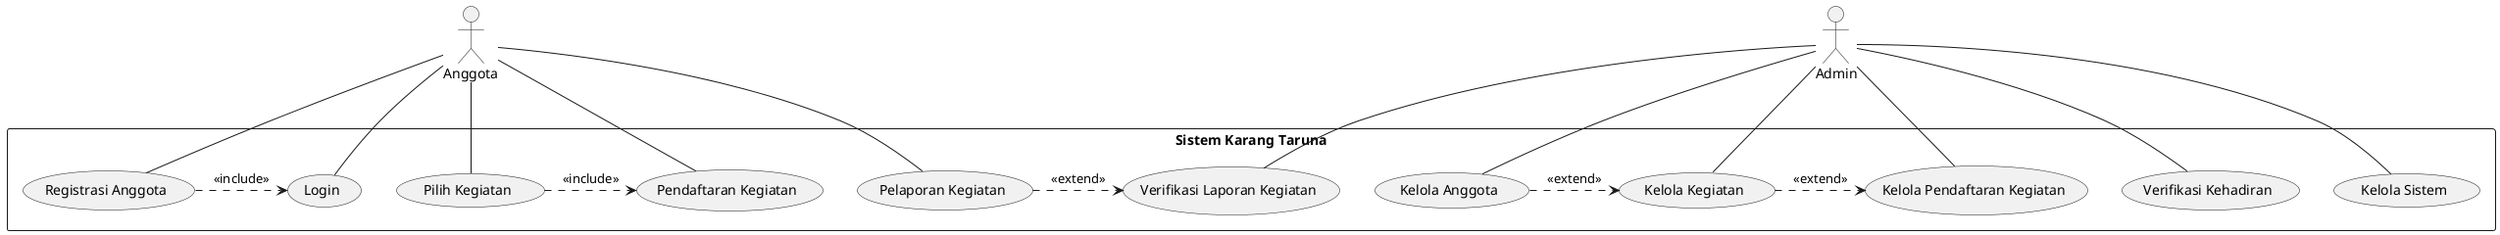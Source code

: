 @startuml
actor Anggota
actor Admin

rectangle "Sistem Karang Taruna" {
  Anggota -- (Registrasi Anggota)
  Anggota -- (Login)
  Anggota -- (Pilih Kegiatan)
  Anggota -- (Pendaftaran Kegiatan)
  Anggota -- (Pelaporan Kegiatan)

  Admin -- (Verifikasi Laporan Kegiatan)
  Admin -- (Verifikasi Kehadiran)
  Admin -- (Kelola Anggota)
  Admin -- (Kelola Kegiatan)
  Admin -- (Kelola Sistem)
  Admin -- (Kelola Pendaftaran Kegiatan)
}

(Registrasi Anggota) .> (Login) : <<include>>
(Pilih Kegiatan) .> (Pendaftaran Kegiatan) : <<include>>
(Pelaporan Kegiatan) .> (Verifikasi Laporan Kegiatan) : <<extend>>
(Kelola Anggota) .> (Kelola Kegiatan) : <<extend>>
(Kelola Kegiatan) .> (Kelola Pendaftaran Kegiatan) : <<extend>>

@enduml
